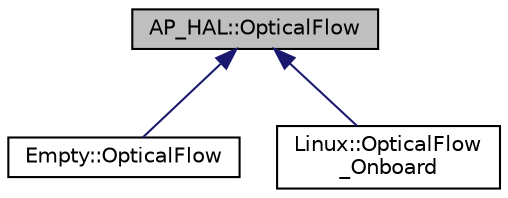 digraph "AP_HAL::OpticalFlow"
{
 // INTERACTIVE_SVG=YES
  edge [fontname="Helvetica",fontsize="10",labelfontname="Helvetica",labelfontsize="10"];
  node [fontname="Helvetica",fontsize="10",shape=record];
  Node1 [label="AP_HAL::OpticalFlow",height=0.2,width=0.4,color="black", fillcolor="grey75", style="filled", fontcolor="black"];
  Node1 -> Node2 [dir="back",color="midnightblue",fontsize="10",style="solid",fontname="Helvetica"];
  Node2 [label="Empty::OpticalFlow",height=0.2,width=0.4,color="black", fillcolor="white", style="filled",URL="$classEmpty_1_1OpticalFlow.html"];
  Node1 -> Node3 [dir="back",color="midnightblue",fontsize="10",style="solid",fontname="Helvetica"];
  Node3 [label="Linux::OpticalFlow\l_Onboard",height=0.2,width=0.4,color="black", fillcolor="white", style="filled",URL="$classLinux_1_1OpticalFlow__Onboard.html"];
}
